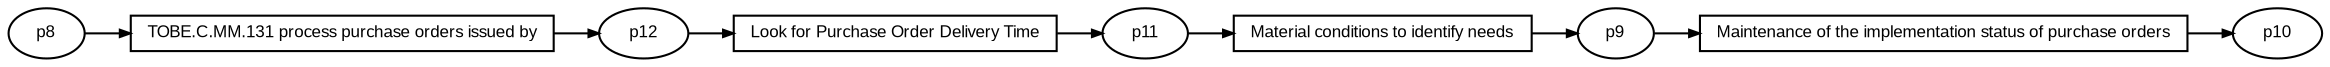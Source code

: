 digraph G {ranksep=".3"; fontsize="8"; remincross=true; margin="0.0,0.0"; fontname="Arial";rankdir="LR"; 
edge [arrowsize="0.5"];
node [height=".2",width=".2",fontname="Arial",fontsize="8"];
t0 [shape="box",label="Maintenance of the implementation status of purchase orders"];
t1 [shape="box",label="Material conditions to identify needs"];
t2 [shape="box",label="TOBE.C.MM.131 process purchase orders issued by"];
t3 [shape="box",label="Look for Purchase Order Delivery Time"];
p0 [shape="oval",label="p12"];
p1 [shape="oval",label="p11"];
p2 [shape="oval",label="p10"];
p3 [shape="oval",label="p9"];
p4 [shape="oval",label="p8"];
p4 -> t2[label=""];
t2 -> p0[label=""];
t3 -> p1[label=""];
t0 -> p2[label=""];
p3 -> t0[label=""];
p1 -> t1[label=""];
t1 -> p3[label=""];
p0 -> t3[label=""];
}
